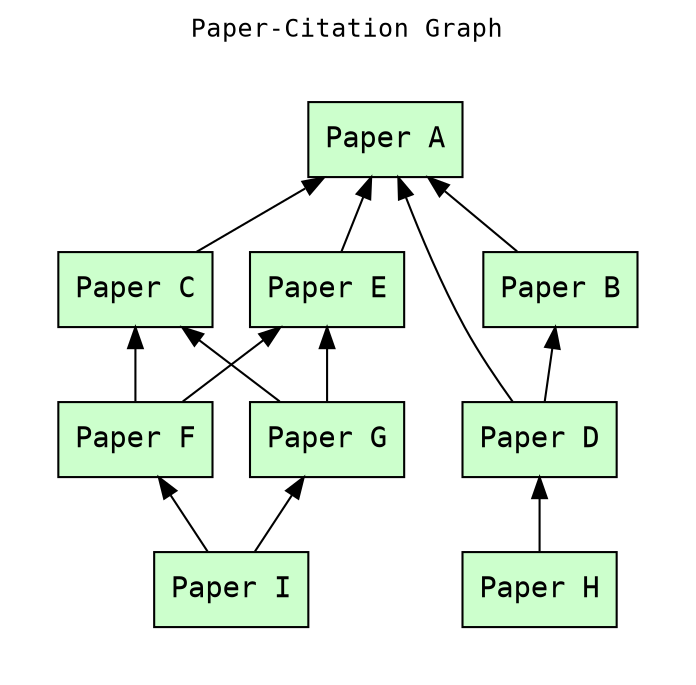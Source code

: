 digraph citation_graph {
rankdir=BT
fontname=Courier; fontsize=12; labelloc=t
label="Paper-Citation Graph"
subgraph cluster_citations { label=""; color=white; penwidth=0
subgraph cluster_citations_inner { label=""; color=white

node[shape=box style="filled" fillcolor="#CCFFCC" peripheries=1 fontname=Courier]
"http://learningsparql.com/ns/papers#paperA" [label="Paper A"]
"http://learningsparql.com/ns/papers#paperB" [label="Paper B"]
"http://learningsparql.com/ns/papers#paperC" [label="Paper C"]
"http://learningsparql.com/ns/papers#paperD" [label="Paper D"]
"http://learningsparql.com/ns/papers#paperE" [label="Paper E"]
"http://learningsparql.com/ns/papers#paperF" [label="Paper F"]
"http://learningsparql.com/ns/papers#paperG" [label="Paper G"]
"http://learningsparql.com/ns/papers#paperH" [label="Paper H"]
"http://learningsparql.com/ns/papers#paperI" [label="Paper I"]

"http://learningsparql.com/ns/papers#paperB" -> "http://learningsparql.com/ns/papers#paperA"
"http://learningsparql.com/ns/papers#paperC" -> "http://learningsparql.com/ns/papers#paperA"
"http://learningsparql.com/ns/papers#paperD" -> "http://learningsparql.com/ns/papers#paperA"
"http://learningsparql.com/ns/papers#paperD" -> "http://learningsparql.com/ns/papers#paperB"
"http://learningsparql.com/ns/papers#paperE" -> "http://learningsparql.com/ns/papers#paperA"
"http://learningsparql.com/ns/papers#paperF" -> "http://learningsparql.com/ns/papers#paperC"
"http://learningsparql.com/ns/papers#paperF" -> "http://learningsparql.com/ns/papers#paperE"
"http://learningsparql.com/ns/papers#paperG" -> "http://learningsparql.com/ns/papers#paperC"
"http://learningsparql.com/ns/papers#paperG" -> "http://learningsparql.com/ns/papers#paperE"
"http://learningsparql.com/ns/papers#paperH" -> "http://learningsparql.com/ns/papers#paperD"
"http://learningsparql.com/ns/papers#paperI" -> "http://learningsparql.com/ns/papers#paperF"
"http://learningsparql.com/ns/papers#paperI" -> "http://learningsparql.com/ns/papers#paperG"

}}
}

